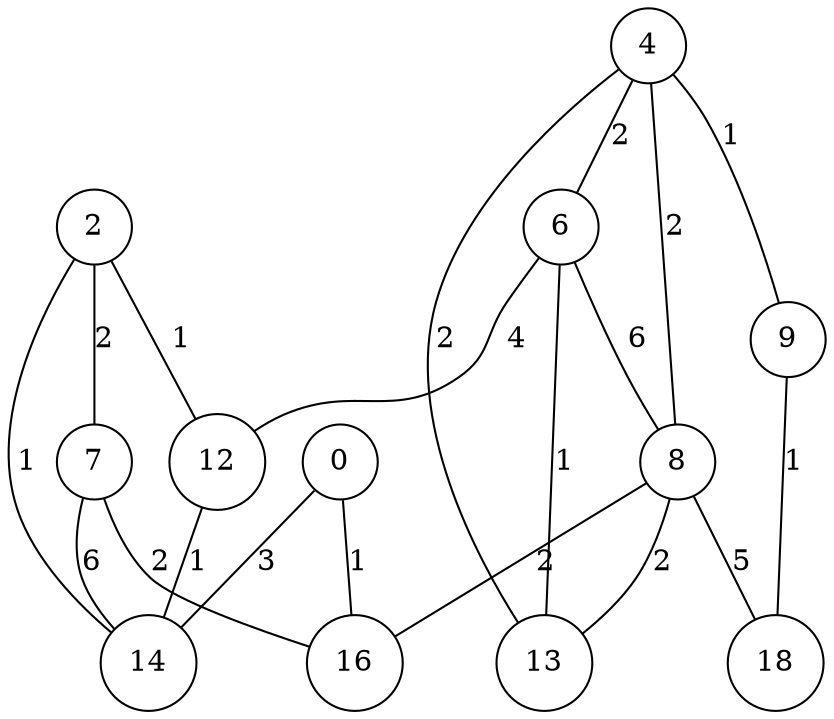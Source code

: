 graph qubit_interaction_graph {
    node [shape=circle];
    0 -- 16 [label=1];
    0 -- 14 [label=3];
    2 -- 7 [label=2];
    2 -- 14 [label=1];
    2 -- 12 [label=1];
    4 -- 6 [label=2];
    4 -- 8 [label=2];
    4 -- 9 [label=1];
    4 -- 13 [label=2];
    6 -- 8 [label=6];
    6 -- 12 [label=4];
    6 -- 13 [label=1];
    7 -- 16 [label=2];
    7 -- 14 [label=6];
    8 -- 18 [label=5];
    8 -- 16 [label=2];
    8 -- 13 [label=2];
    9 -- 18 [label=1];
    12 -- 14 [label=1];
}